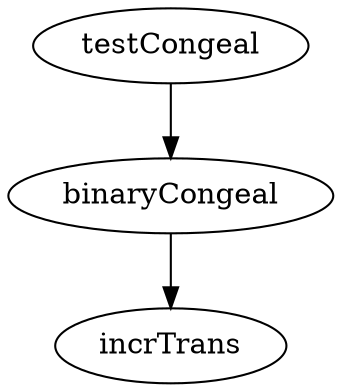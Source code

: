 /* Created by mdot for Matlab */
digraph m2html {
  binaryCongeal -> incrTrans;
  testCongeal -> binaryCongeal;

  binaryCongeal [URL="binaryCongeal.html"];
  incrTrans [URL="incrTrans.html"];
  testCongeal [URL="testCongeal.html"];
}